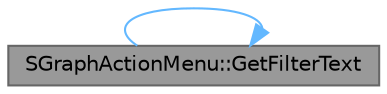 digraph "SGraphActionMenu::GetFilterText"
{
 // INTERACTIVE_SVG=YES
 // LATEX_PDF_SIZE
  bgcolor="transparent";
  edge [fontname=Helvetica,fontsize=10,labelfontname=Helvetica,labelfontsize=10];
  node [fontname=Helvetica,fontsize=10,shape=box,height=0.2,width=0.4];
  rankdir="LR";
  Node1 [id="Node000001",label="SGraphActionMenu::GetFilterText",height=0.2,width=0.4,color="gray40", fillcolor="grey60", style="filled", fontcolor="black",tooltip="Get current filter text."];
  Node1 -> Node1 [id="edge1_Node000001_Node000001",color="steelblue1",style="solid",tooltip=" "];
}
